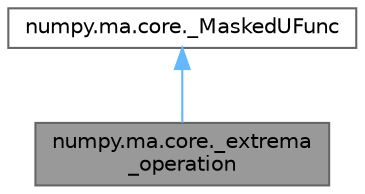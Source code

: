 digraph "numpy.ma.core._extrema_operation"
{
 // LATEX_PDF_SIZE
  bgcolor="transparent";
  edge [fontname=Helvetica,fontsize=10,labelfontname=Helvetica,labelfontsize=10];
  node [fontname=Helvetica,fontsize=10,shape=box,height=0.2,width=0.4];
  Node1 [id="Node000001",label="numpy.ma.core._extrema\l_operation",height=0.2,width=0.4,color="gray40", fillcolor="grey60", style="filled", fontcolor="black",tooltip="Extrema functions #."];
  Node2 -> Node1 [id="edge2_Node000001_Node000002",dir="back",color="steelblue1",style="solid",tooltip=" "];
  Node2 [id="Node000002",label="numpy.ma.core._MaskedUFunc",height=0.2,width=0.4,color="gray40", fillcolor="white", style="filled",URL="$classnumpy_1_1ma_1_1core_1_1__MaskedUFunc.html",tooltip=" "];
}
